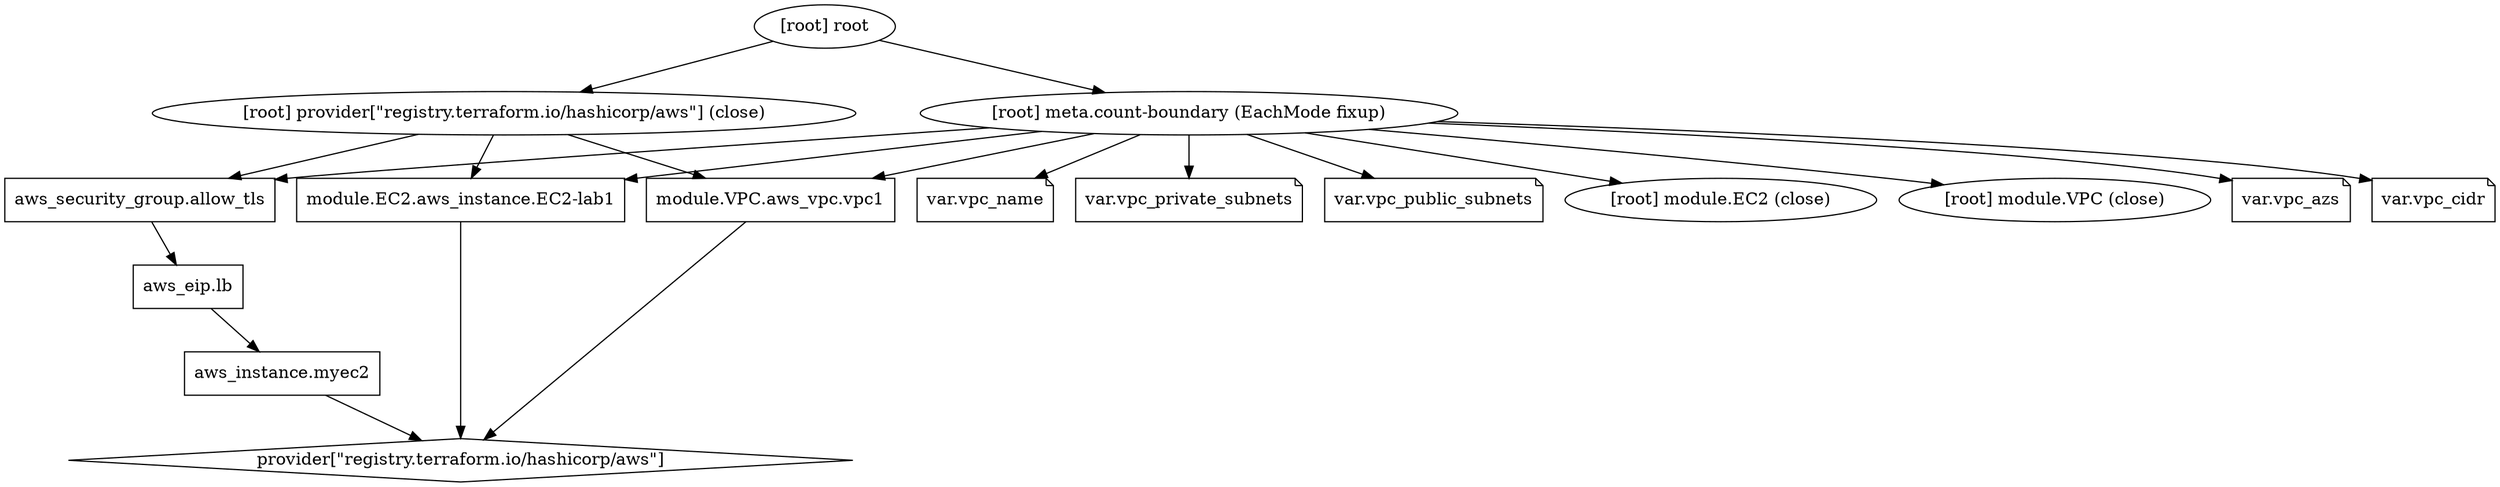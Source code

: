 digraph {
	compound = "true"
	newrank = "true"
	subgraph "root" {
		"[root] aws_eip.lb (expand)" [label = "aws_eip.lb", shape = "box"]
		"[root] aws_instance.myec2 (expand)" [label = "aws_instance.myec2", shape = "box"]
		"[root] aws_security_group.allow_tls (expand)" [label = "aws_security_group.allow_tls", shape = "box"]
		"[root] module.EC2.aws_instance.EC2-lab1 (orphan)" [label = "module.EC2.aws_instance.EC2-lab1", shape = "box"]
		"[root] module.VPC.aws_vpc.vpc1 (orphan)" [label = "module.VPC.aws_vpc.vpc1", shape = "box"]
		"[root] provider[\"registry.terraform.io/hashicorp/aws\"]" [label = "provider[\"registry.terraform.io/hashicorp/aws\"]", shape = "diamond"]
		"[root] var.vpc_azs" [label = "var.vpc_azs", shape = "note"]
		"[root] var.vpc_cidr" [label = "var.vpc_cidr", shape = "note"]
		"[root] var.vpc_name" [label = "var.vpc_name", shape = "note"]
		"[root] var.vpc_private_subnets" [label = "var.vpc_private_subnets", shape = "note"]
		"[root] var.vpc_public_subnets" [label = "var.vpc_public_subnets", shape = "note"]
		"[root] aws_eip.lb (expand)" -> "[root] aws_instance.myec2 (expand)"
		"[root] aws_instance.myec2 (expand)" -> "[root] provider[\"registry.terraform.io/hashicorp/aws\"]"
		"[root] aws_security_group.allow_tls (expand)" -> "[root] aws_eip.lb (expand)"
		"[root] meta.count-boundary (EachMode fixup)" -> "[root] aws_security_group.allow_tls (expand)"
		"[root] meta.count-boundary (EachMode fixup)" -> "[root] module.EC2 (close)"
		"[root] meta.count-boundary (EachMode fixup)" -> "[root] module.EC2.aws_instance.EC2-lab1 (orphan)"
		"[root] meta.count-boundary (EachMode fixup)" -> "[root] module.VPC (close)"
		"[root] meta.count-boundary (EachMode fixup)" -> "[root] module.VPC.aws_vpc.vpc1 (orphan)"
		"[root] meta.count-boundary (EachMode fixup)" -> "[root] var.vpc_azs"
		"[root] meta.count-boundary (EachMode fixup)" -> "[root] var.vpc_cidr"
		"[root] meta.count-boundary (EachMode fixup)" -> "[root] var.vpc_name"
		"[root] meta.count-boundary (EachMode fixup)" -> "[root] var.vpc_private_subnets"
		"[root] meta.count-boundary (EachMode fixup)" -> "[root] var.vpc_public_subnets"
		"[root] module.EC2.aws_instance.EC2-lab1 (orphan)" -> "[root] provider[\"registry.terraform.io/hashicorp/aws\"]"
		"[root] module.VPC.aws_vpc.vpc1 (orphan)" -> "[root] provider[\"registry.terraform.io/hashicorp/aws\"]"
		"[root] provider[\"registry.terraform.io/hashicorp/aws\"] (close)" -> "[root] aws_security_group.allow_tls (expand)"
		"[root] provider[\"registry.terraform.io/hashicorp/aws\"] (close)" -> "[root] module.EC2.aws_instance.EC2-lab1 (orphan)"
		"[root] provider[\"registry.terraform.io/hashicorp/aws\"] (close)" -> "[root] module.VPC.aws_vpc.vpc1 (orphan)"
		"[root] root" -> "[root] meta.count-boundary (EachMode fixup)"
		"[root] root" -> "[root] provider[\"registry.terraform.io/hashicorp/aws\"] (close)"
	}
}

